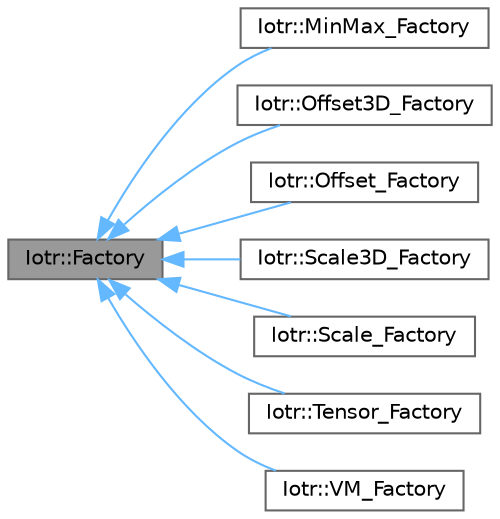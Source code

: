 digraph "Iotr::Factory"
{
 // INTERACTIVE_SVG=YES
 // LATEX_PDF_SIZE
  bgcolor="transparent";
  edge [fontname=Helvetica,fontsize=10,labelfontname=Helvetica,labelfontsize=10];
  node [fontname=Helvetica,fontsize=10,shape=box,height=0.2,width=0.4];
  rankdir="LR";
  Node1 [id="Node000001",label="Iotr::Factory",height=0.2,width=0.4,color="gray40", fillcolor="grey60", style="filled", fontcolor="black",tooltip=" "];
  Node1 -> Node2 [id="edge1_Node000001_Node000002",dir="back",color="steelblue1",style="solid",tooltip=" "];
  Node2 [id="Node000002",label="Iotr::MinMax_Factory",height=0.2,width=0.4,color="gray40", fillcolor="white", style="filled",URL="$classIotr_1_1MinMax__Factory.html",tooltip=" "];
  Node1 -> Node3 [id="edge2_Node000001_Node000003",dir="back",color="steelblue1",style="solid",tooltip=" "];
  Node3 [id="Node000003",label="Iotr::Offset3D_Factory",height=0.2,width=0.4,color="gray40", fillcolor="white", style="filled",URL="$classIotr_1_1Offset3D__Factory.html",tooltip=" "];
  Node1 -> Node4 [id="edge3_Node000001_Node000004",dir="back",color="steelblue1",style="solid",tooltip=" "];
  Node4 [id="Node000004",label="Iotr::Offset_Factory",height=0.2,width=0.4,color="gray40", fillcolor="white", style="filled",URL="$classIotr_1_1Offset__Factory.html",tooltip=" "];
  Node1 -> Node5 [id="edge4_Node000001_Node000005",dir="back",color="steelblue1",style="solid",tooltip=" "];
  Node5 [id="Node000005",label="Iotr::Scale3D_Factory",height=0.2,width=0.4,color="gray40", fillcolor="white", style="filled",URL="$classIotr_1_1Scale3D__Factory.html",tooltip=" "];
  Node1 -> Node6 [id="edge5_Node000001_Node000006",dir="back",color="steelblue1",style="solid",tooltip=" "];
  Node6 [id="Node000006",label="Iotr::Scale_Factory",height=0.2,width=0.4,color="gray40", fillcolor="white", style="filled",URL="$classIotr_1_1Scale__Factory.html",tooltip=" "];
  Node1 -> Node7 [id="edge6_Node000001_Node000007",dir="back",color="steelblue1",style="solid",tooltip=" "];
  Node7 [id="Node000007",label="Iotr::Tensor_Factory",height=0.2,width=0.4,color="gray40", fillcolor="white", style="filled",URL="$classIotr_1_1Tensor__Factory.html",tooltip=" "];
  Node1 -> Node8 [id="edge7_Node000001_Node000008",dir="back",color="steelblue1",style="solid",tooltip=" "];
  Node8 [id="Node000008",label="Iotr::VM_Factory",height=0.2,width=0.4,color="gray40", fillcolor="white", style="filled",URL="$classIotr_1_1VM__Factory.html",tooltip=" "];
}
